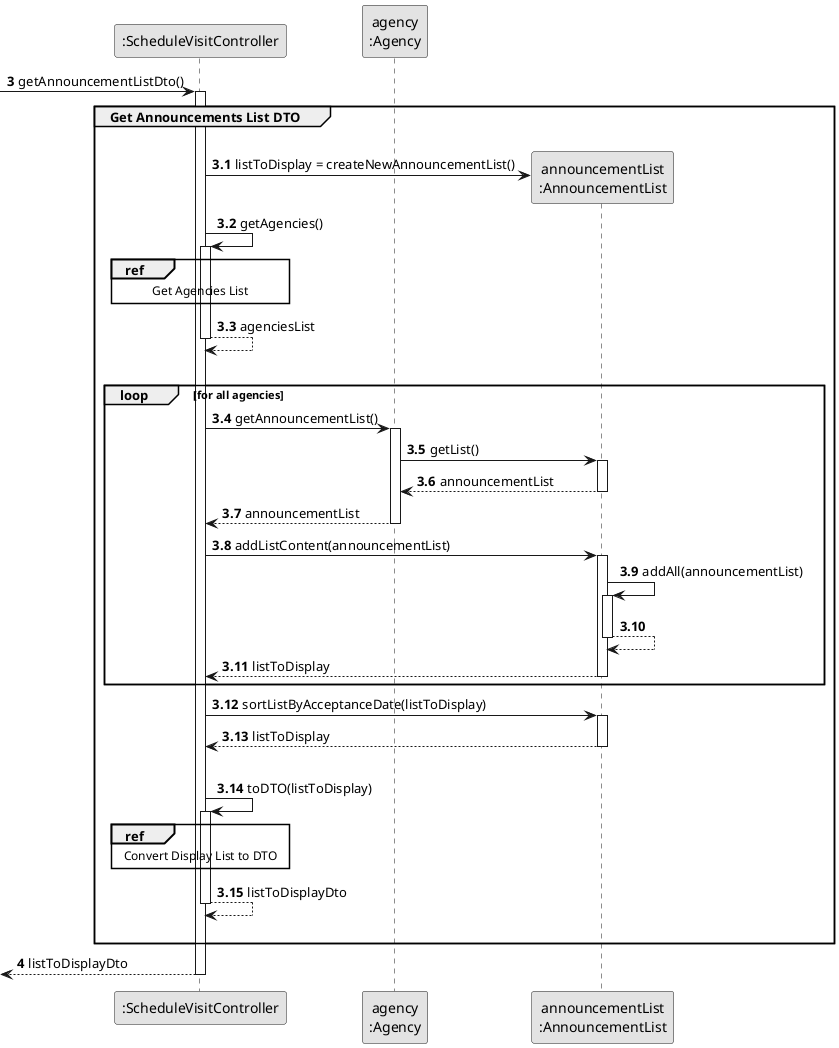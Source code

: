 @startuml
skinparam monochrome true
skinparam packageStyle rectangle
skinparam shadowing false


participant ":ScheduleVisitController" as CTRL
participant "agency\n:Agency" as AGC
participant "announcementList\n:AnnouncementList" as LISTCLASS

autonumber 3

 -> CTRL : getAnnouncementListDto()

activate CTRL

    autonumber 3.1

    group Get Announcements List DTO
|||
            CTRL -> LISTCLASS** : listToDisplay = createNewAnnouncementList()
           CTRL -> CTRL : getAgencies()
            activate CTRL

            ref over CTRL
                Get Agencies List
            end ref
                CTRL --> CTRL : agenciesList
            deactivate CTRL
|||

            loop for all agencies

                CTRL -> AGC : getAnnouncementList()
                activate AGC

                AGC -> LISTCLASS : getList()
                activate LISTCLASS

                    LISTCLASS --> AGC : announcementList
                deactivate LISTCLASS

                    AGC --> CTRL : announcementList
                deactivate AGC

                CTRL -> LISTCLASS : addListContent(announcementList)
                activate LISTCLASS

                LISTCLASS -> LISTCLASS : addAll(announcementList)
                activate LISTCLASS

                LISTCLASS --> LISTCLASS
                deactivate LISTCLASS

                LISTCLASS --> CTRL : listToDisplay
                deactivate LISTCLASS

            end loop

            CTRL -> LISTCLASS : sortListByAcceptanceDate(listToDisplay)
            activate LISTCLASS

                LISTCLASS --> CTRL : listToDisplay
            deactivate LISTCLASS
 |||
                CTRL -> CTRL : toDTO(listToDisplay)
                activate CTRL

                ref over CTRL
                    Convert Display List to DTO
                end ref

                CTRL --> CTRL : listToDisplayDto
                deactivate CTRL
|||
        end group
    autonumber 4
    <-- CTRL  : listToDisplayDto
deactivate CTRL


@enduml




@enduml